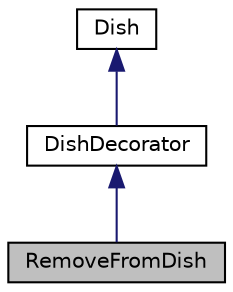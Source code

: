 digraph "RemoveFromDish"
{
 // LATEX_PDF_SIZE
  edge [fontname="Helvetica",fontsize="10",labelfontname="Helvetica",labelfontsize="10"];
  node [fontname="Helvetica",fontsize="10",shape=record];
  Node1 [label="RemoveFromDish",height=0.2,width=0.4,color="black", fillcolor="grey75", style="filled", fontcolor="black",tooltip="The RemoveFromDish class represents a decorator for removing ingredients from a dish."];
  Node2 -> Node1 [dir="back",color="midnightblue",fontsize="10",style="solid"];
  Node2 [label="DishDecorator",height=0.2,width=0.4,color="black", fillcolor="white", style="filled",URL="$classDishDecorator.html",tooltip="The DishDecorator class is a base class for decorating Dish objects."];
  Node3 -> Node2 [dir="back",color="midnightblue",fontsize="10",style="solid"];
  Node3 [label="Dish",height=0.2,width=0.4,color="black", fillcolor="white", style="filled",URL="$classDish.html",tooltip="The Dish class represents a dish with a name, cost, and ingredients."];
}
